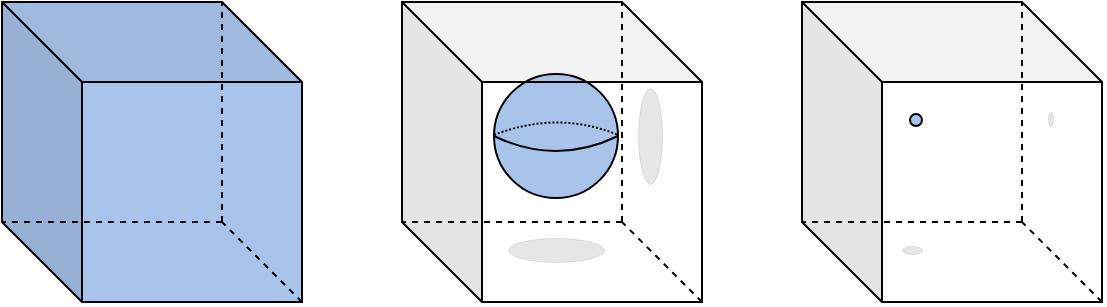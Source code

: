 <mxfile version="21.6.8" type="github">
  <diagram name="Sivu-1" id="7JC9PFKAGaJa4pRYFAyp">
    <mxGraphModel dx="988" dy="544" grid="1" gridSize="2" guides="1" tooltips="1" connect="1" arrows="1" fold="1" page="1" pageScale="1" pageWidth="827" pageHeight="1169" math="0" shadow="0">
      <root>
        <mxCell id="0" />
        <mxCell id="1" parent="0" />
        <mxCell id="_XxXSsR1pNRq4QxZE6fs-2" value="" style="shape=cube;whiteSpace=wrap;html=1;boundedLbl=1;backgroundOutline=1;darkOpacity=0.05;darkOpacity2=0.1;size=40;fillColor=#A9C4EB;" parent="1" vertex="1">
          <mxGeometry x="40" y="40" width="150" height="150" as="geometry" />
        </mxCell>
        <mxCell id="_XxXSsR1pNRq4QxZE6fs-3" value="" style="endArrow=none;dashed=1;html=1;rounded=0;" parent="1" edge="1">
          <mxGeometry width="50" height="50" relative="1" as="geometry">
            <mxPoint x="150" y="150" as="sourcePoint" />
            <mxPoint x="150" y="40" as="targetPoint" />
          </mxGeometry>
        </mxCell>
        <mxCell id="_XxXSsR1pNRq4QxZE6fs-4" value="" style="endArrow=none;dashed=1;html=1;rounded=0;" parent="1" edge="1">
          <mxGeometry width="50" height="50" relative="1" as="geometry">
            <mxPoint x="150" y="150" as="sourcePoint" />
            <mxPoint x="40" y="150" as="targetPoint" />
          </mxGeometry>
        </mxCell>
        <mxCell id="_XxXSsR1pNRq4QxZE6fs-5" value="" style="endArrow=none;dashed=1;html=1;rounded=0;exitX=1;exitY=1;exitDx=0;exitDy=0;exitPerimeter=0;" parent="1" source="_XxXSsR1pNRq4QxZE6fs-2" edge="1">
          <mxGeometry width="50" height="50" relative="1" as="geometry">
            <mxPoint x="190" y="270" as="sourcePoint" />
            <mxPoint x="150" y="150" as="targetPoint" />
          </mxGeometry>
        </mxCell>
        <mxCell id="_XxXSsR1pNRq4QxZE6fs-6" value="" style="shape=cube;whiteSpace=wrap;html=1;boundedLbl=1;backgroundOutline=1;darkOpacity=0.05;darkOpacity2=0.1;size=40;" parent="1" vertex="1">
          <mxGeometry x="240" y="40" width="150" height="150" as="geometry" />
        </mxCell>
        <mxCell id="_XxXSsR1pNRq4QxZE6fs-7" value="" style="endArrow=none;dashed=1;html=1;rounded=0;" parent="1" edge="1">
          <mxGeometry width="50" height="50" relative="1" as="geometry">
            <mxPoint x="350" y="150" as="sourcePoint" />
            <mxPoint x="350" y="40" as="targetPoint" />
          </mxGeometry>
        </mxCell>
        <mxCell id="_XxXSsR1pNRq4QxZE6fs-8" value="" style="endArrow=none;dashed=1;html=1;rounded=0;" parent="1" edge="1">
          <mxGeometry width="50" height="50" relative="1" as="geometry">
            <mxPoint x="350" y="150" as="sourcePoint" />
            <mxPoint x="240" y="150" as="targetPoint" />
          </mxGeometry>
        </mxCell>
        <mxCell id="_XxXSsR1pNRq4QxZE6fs-9" value="" style="endArrow=none;dashed=1;html=1;rounded=0;exitX=1;exitY=1;exitDx=0;exitDy=0;exitPerimeter=0;" parent="1" source="_XxXSsR1pNRq4QxZE6fs-6" edge="1">
          <mxGeometry width="50" height="50" relative="1" as="geometry">
            <mxPoint x="390" y="270" as="sourcePoint" />
            <mxPoint x="350" y="150" as="targetPoint" />
          </mxGeometry>
        </mxCell>
        <mxCell id="_XxXSsR1pNRq4QxZE6fs-10" value="" style="shape=cube;whiteSpace=wrap;html=1;boundedLbl=1;backgroundOutline=1;darkOpacity=0.05;darkOpacity2=0.1;size=40;" parent="1" vertex="1">
          <mxGeometry x="440" y="40" width="150" height="150" as="geometry" />
        </mxCell>
        <mxCell id="_XxXSsR1pNRq4QxZE6fs-11" value="" style="endArrow=none;dashed=1;html=1;rounded=0;" parent="1" edge="1">
          <mxGeometry width="50" height="50" relative="1" as="geometry">
            <mxPoint x="550" y="150" as="sourcePoint" />
            <mxPoint x="550" y="40" as="targetPoint" />
          </mxGeometry>
        </mxCell>
        <mxCell id="_XxXSsR1pNRq4QxZE6fs-12" value="" style="endArrow=none;dashed=1;html=1;rounded=0;" parent="1" edge="1">
          <mxGeometry width="50" height="50" relative="1" as="geometry">
            <mxPoint x="550" y="150" as="sourcePoint" />
            <mxPoint x="440" y="150" as="targetPoint" />
          </mxGeometry>
        </mxCell>
        <mxCell id="_XxXSsR1pNRq4QxZE6fs-13" value="" style="endArrow=none;dashed=1;html=1;rounded=0;exitX=1;exitY=1;exitDx=0;exitDy=0;exitPerimeter=0;" parent="1" source="_XxXSsR1pNRq4QxZE6fs-10" edge="1">
          <mxGeometry width="50" height="50" relative="1" as="geometry">
            <mxPoint x="590" y="270" as="sourcePoint" />
            <mxPoint x="550" y="150" as="targetPoint" />
          </mxGeometry>
        </mxCell>
        <mxCell id="_XxXSsR1pNRq4QxZE6fs-25" value="" style="ellipse;whiteSpace=wrap;html=1;fillColor=#E6E6E6;strokeWidth=0;rotation=90;" parent="1" vertex="1">
          <mxGeometry x="340" y="101" width="48" height="12" as="geometry" />
        </mxCell>
        <mxCell id="_XxXSsR1pNRq4QxZE6fs-14" value="" style="ellipse;whiteSpace=wrap;html=1;aspect=fixed;fillColor=#A9C4EB;strokeWidth=1;" parent="1" vertex="1">
          <mxGeometry x="286" y="76" width="62" height="62" as="geometry" />
        </mxCell>
        <mxCell id="_XxXSsR1pNRq4QxZE6fs-16" value="" style="endArrow=none;html=1;rounded=0;" parent="1" edge="1">
          <mxGeometry width="50" height="50" relative="1" as="geometry">
            <mxPoint x="280" y="80" as="sourcePoint" />
            <mxPoint x="390" y="80" as="targetPoint" />
          </mxGeometry>
        </mxCell>
        <mxCell id="_XxXSsR1pNRq4QxZE6fs-29" value="" style="ellipse;whiteSpace=wrap;html=1;aspect=fixed;fillColor=#A9C4EB;" parent="1" vertex="1">
          <mxGeometry x="494" y="96" width="6" height="6" as="geometry" />
        </mxCell>
        <mxCell id="_XxXSsR1pNRq4QxZE6fs-32" value="" style="ellipse;whiteSpace=wrap;html=1;fillColor=#E6E6E6;strokeWidth=0;" parent="1" vertex="1">
          <mxGeometry x="293" y="158" width="48" height="12" as="geometry" />
        </mxCell>
        <mxCell id="_XxXSsR1pNRq4QxZE6fs-24" value="" style="ellipse;whiteSpace=wrap;html=1;fillColor=#E6E6E6;strokeWidth=0;" parent="1" vertex="1">
          <mxGeometry x="490" y="162" width="10" height="4" as="geometry" />
        </mxCell>
        <mxCell id="_XxXSsR1pNRq4QxZE6fs-34" value="" style="ellipse;whiteSpace=wrap;html=1;fillColor=#E6E6E6;strokeWidth=0;rotation=90;" parent="1" vertex="1">
          <mxGeometry x="560.75" y="97.25" width="7" height="2.5" as="geometry" />
        </mxCell>
        <mxCell id="ezBPPUP39WxiQiMD6bKz-1" value="" style="curved=1;endArrow=none;html=1;rounded=0;entryX=1;entryY=0.5;entryDx=0;entryDy=0;exitX=0;exitY=0.5;exitDx=0;exitDy=0;endFill=0;" edge="1" parent="1" source="_XxXSsR1pNRq4QxZE6fs-14" target="_XxXSsR1pNRq4QxZE6fs-14">
          <mxGeometry width="50" height="50" relative="1" as="geometry">
            <mxPoint x="286" y="108" as="sourcePoint" />
            <mxPoint x="336" y="58" as="targetPoint" />
            <Array as="points">
              <mxPoint x="317" y="122" />
            </Array>
          </mxGeometry>
        </mxCell>
        <mxCell id="ezBPPUP39WxiQiMD6bKz-2" value="" style="curved=1;endArrow=none;html=1;rounded=0;entryX=1;entryY=0.5;entryDx=0;entryDy=0;exitX=0;exitY=0.5;exitDx=0;exitDy=0;endFill=0;dashed=1;dashPattern=1 1;" edge="1" parent="1">
          <mxGeometry width="50" height="50" relative="1" as="geometry">
            <mxPoint x="286" y="106.5" as="sourcePoint" />
            <mxPoint x="348" y="106.5" as="targetPoint" />
            <Array as="points">
              <mxPoint x="318" y="94" />
            </Array>
          </mxGeometry>
        </mxCell>
      </root>
    </mxGraphModel>
  </diagram>
</mxfile>
